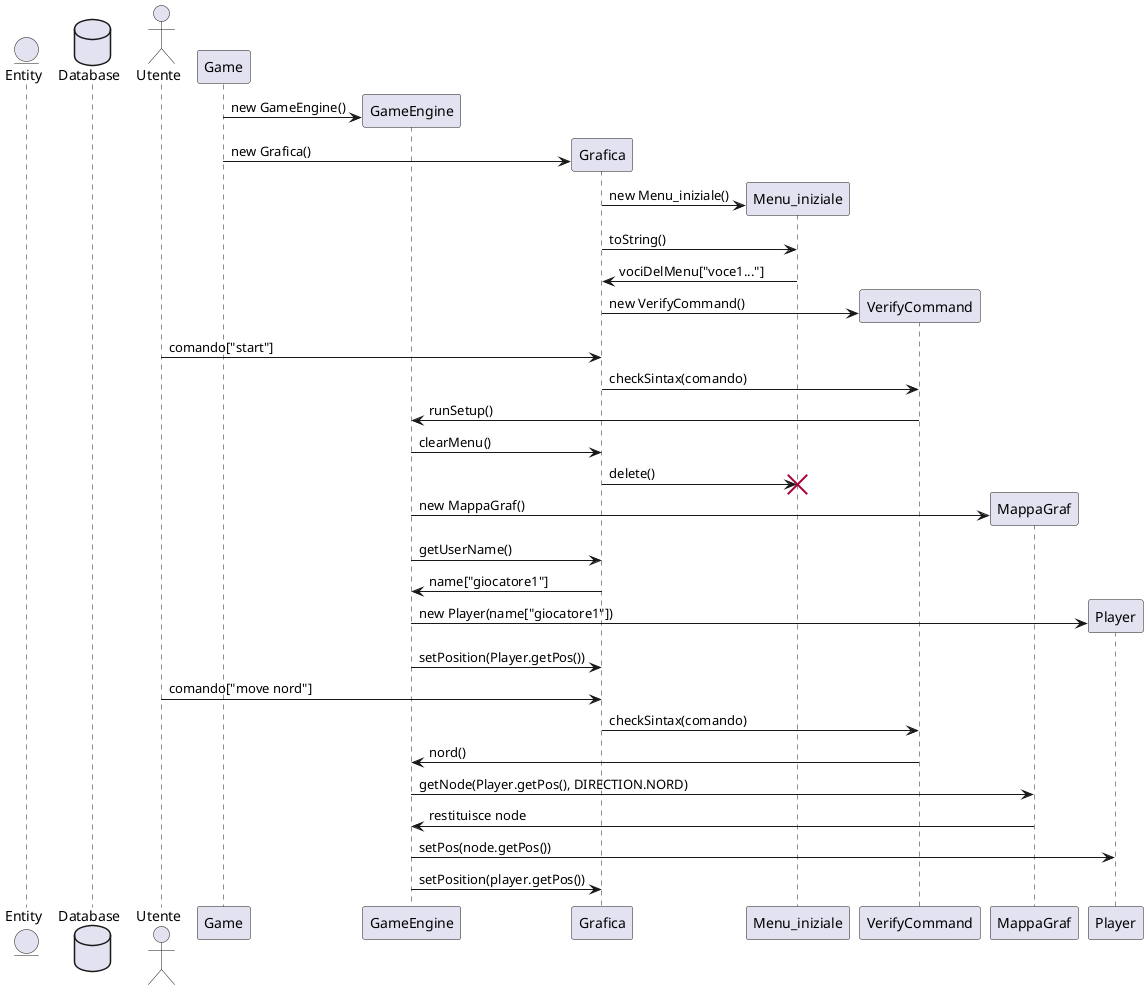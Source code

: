 @startuml

entity      Entity      as Foo4
database    Database    as Foo5

actor Utente as u
participant Game as ga

/'--------------------AVVIO DEL GIOCO'/
create GameEngine
ga -> GameEngine : new GameEngine()
create Grafica
ga -> Grafica : new Grafica()
/'-----CREAZIONE MENU INIZIALE'/
create Menu_iniziale
Grafica -> Menu_iniziale : new Menu_iniziale()
Grafica -> Menu_iniziale : toString()
Menu_iniziale -> Grafica : vociDelMenu["voce1..."]
/'-----CREAZIONE VERIFY_COMMAND'/
create VerifyCommand
Grafica -> VerifyCommand : new VerifyCommand()

/'****************************COMANDO START INVIATO DA UTENTE****************************'/
u -> Grafica : comando["start"]
Grafica -> VerifyCommand : checkSintax(comando)
VerifyCommand -> GameEngine : runSetup()
GameEngine -> Grafica : clearMenu()
Grafica -> Menu_iniziale : delete()
destroy Menu_iniziale  /'fine della vita del menu_iniziale'/
/'-----CREAZIONE MAPPA_GRAF'/
create MappaGraf
GameEngine -> MappaGraf : new MappaGraf()
GameEngine -> Grafica : getUserName()
Grafica -> GameEngine : name["giocatore1"]
/'-----CREAZIONE PLAYER'/
create Player
GameEngine -> Player : new Player(name["giocatore1"])
GameEngine -> Grafica: setPosition(Player.getPos())

/'****************************COMANDO MOVE <DIRECTION> INVIATO DA UTENTE****************************'/
u -> Grafica : comando["move nord"]
Grafica -> VerifyCommand : checkSintax(comando) 
VerifyCommand -> GameEngine : nord()
GameEngine -> MappaGraf : getNode(Player.getPos(), DIRECTION.NORD)
MappaGraf -> GameEngine : restituisce node
GameEngine -> Player : setPos(node.getPos())
GameEngine -> Grafica : setPosition(player.getPos())


@enduml
